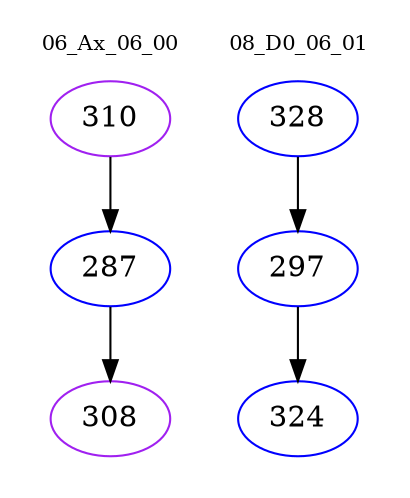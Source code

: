 digraph{
subgraph cluster_0 {
color = white
label = "06_Ax_06_00";
fontsize=10;
T0_310 [label="310", color="purple"]
T0_310 -> T0_287 [color="black"]
T0_287 [label="287", color="blue"]
T0_287 -> T0_308 [color="black"]
T0_308 [label="308", color="purple"]
}
subgraph cluster_1 {
color = white
label = "08_D0_06_01";
fontsize=10;
T1_328 [label="328", color="blue"]
T1_328 -> T1_297 [color="black"]
T1_297 [label="297", color="blue"]
T1_297 -> T1_324 [color="black"]
T1_324 [label="324", color="blue"]
}
}
